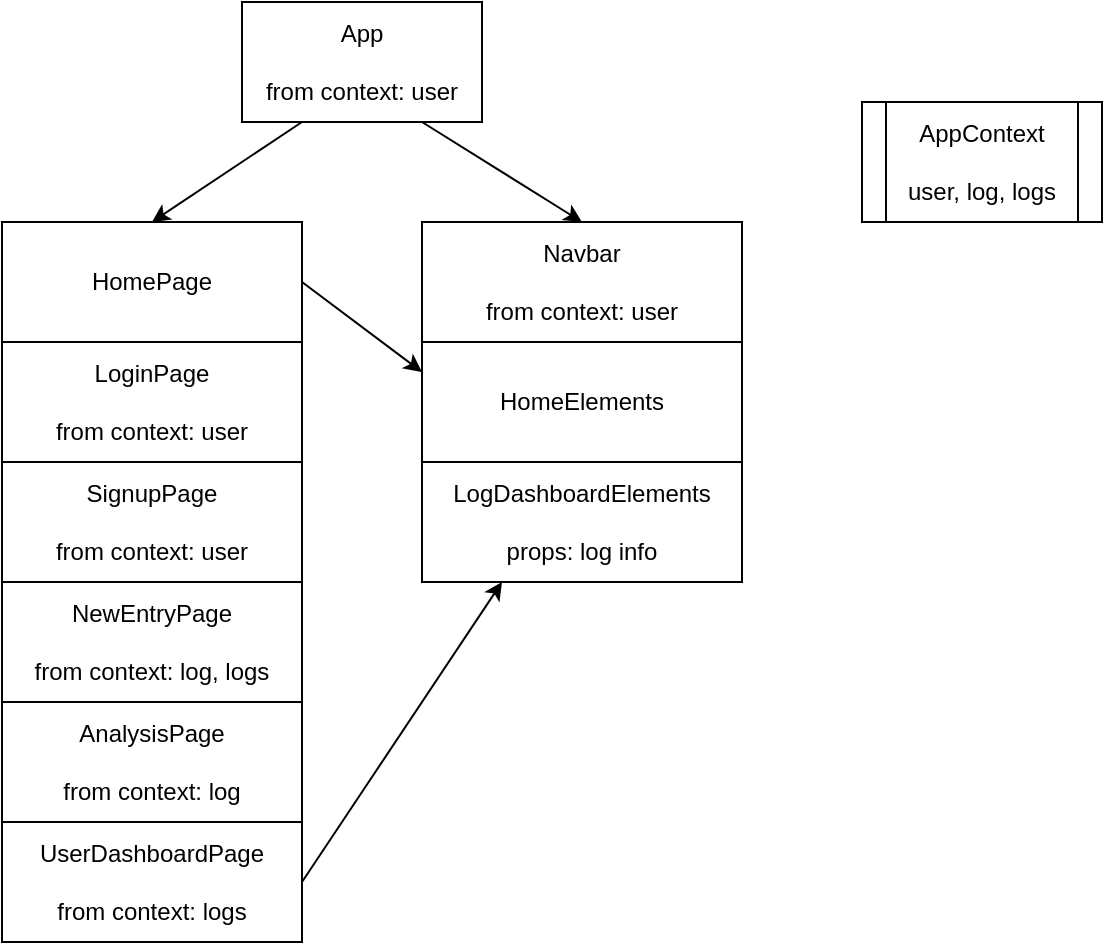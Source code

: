 <mxfile>
    <diagram id="W4tQ65GttU3uXy_WECjE" name="Page-1">
        <mxGraphModel dx="1068" dy="617" grid="1" gridSize="10" guides="1" tooltips="1" connect="1" arrows="1" fold="1" page="1" pageScale="1" pageWidth="850" pageHeight="1100" math="0" shadow="0">
            <root>
                <mxCell id="0"/>
                <mxCell id="1" parent="0"/>
                <mxCell id="14" style="edgeStyle=none;html=1;exitX=0.75;exitY=1;exitDx=0;exitDy=0;entryX=0.5;entryY=0;entryDx=0;entryDy=0;" parent="1" source="2" target="3" edge="1">
                    <mxGeometry relative="1" as="geometry"/>
                </mxCell>
                <mxCell id="15" style="edgeStyle=none;html=1;exitX=0.25;exitY=1;exitDx=0;exitDy=0;entryX=0.5;entryY=0;entryDx=0;entryDy=0;" parent="1" source="2" target="4" edge="1">
                    <mxGeometry relative="1" as="geometry"/>
                </mxCell>
                <mxCell id="2" value="App&lt;br&gt;&lt;br&gt;from context: user" style="rounded=0;whiteSpace=wrap;html=1;" parent="1" vertex="1">
                    <mxGeometry x="240" y="90" width="120" height="60" as="geometry"/>
                </mxCell>
                <mxCell id="3" value="Navbar&lt;br&gt;&lt;br&gt;from context: user" style="rounded=0;whiteSpace=wrap;html=1;" parent="1" vertex="1">
                    <mxGeometry x="330" y="200" width="160" height="60" as="geometry"/>
                </mxCell>
                <mxCell id="13" style="edgeStyle=none;html=1;exitX=1;exitY=0.5;exitDx=0;exitDy=0;entryX=0;entryY=0.25;entryDx=0;entryDy=0;" parent="1" source="4" target="9" edge="1">
                    <mxGeometry relative="1" as="geometry"/>
                </mxCell>
                <mxCell id="4" value="HomePage" style="rounded=0;whiteSpace=wrap;html=1;" parent="1" vertex="1">
                    <mxGeometry x="120" y="200" width="150" height="60" as="geometry"/>
                </mxCell>
                <mxCell id="5" value="NewEntryPage&lt;br&gt;&lt;br&gt;from context: log, logs" style="rounded=0;whiteSpace=wrap;html=1;" parent="1" vertex="1">
                    <mxGeometry x="120" y="380" width="150" height="60" as="geometry"/>
                </mxCell>
                <mxCell id="6" value="AnalysisPage&lt;br&gt;&lt;br&gt;from context: log" style="rounded=0;whiteSpace=wrap;html=1;" parent="1" vertex="1">
                    <mxGeometry x="120" y="440" width="150" height="60" as="geometry"/>
                </mxCell>
                <mxCell id="16" style="edgeStyle=none;html=1;exitX=1;exitY=0.5;exitDx=0;exitDy=0;entryX=0.25;entryY=1;entryDx=0;entryDy=0;" parent="1" source="7" target="12" edge="1">
                    <mxGeometry relative="1" as="geometry"/>
                </mxCell>
                <mxCell id="7" value="UserDashboardPage&lt;br&gt;&lt;br&gt;from context: logs" style="rounded=0;whiteSpace=wrap;html=1;" parent="1" vertex="1">
                    <mxGeometry x="120" y="500" width="150" height="60" as="geometry"/>
                </mxCell>
                <mxCell id="8" value="AppContext&lt;br&gt;&lt;br&gt;user, log, logs" style="shape=process;whiteSpace=wrap;html=1;backgroundOutline=1;" parent="1" vertex="1">
                    <mxGeometry x="550" y="140" width="120" height="60" as="geometry"/>
                </mxCell>
                <mxCell id="9" value="HomeElements" style="rounded=0;whiteSpace=wrap;html=1;" parent="1" vertex="1">
                    <mxGeometry x="330" y="260" width="160" height="60" as="geometry"/>
                </mxCell>
                <mxCell id="10" value="LoginPage&lt;br&gt;&lt;br&gt;from context: user" style="rounded=0;whiteSpace=wrap;html=1;" parent="1" vertex="1">
                    <mxGeometry x="120" y="260" width="150" height="60" as="geometry"/>
                </mxCell>
                <mxCell id="11" value="SignupPage&lt;br&gt;&lt;br&gt;from context: user" style="rounded=0;whiteSpace=wrap;html=1;" parent="1" vertex="1">
                    <mxGeometry x="120" y="320" width="150" height="60" as="geometry"/>
                </mxCell>
                <mxCell id="12" value="LogDashboardElements&lt;br&gt;&lt;br&gt;props: log info" style="rounded=0;whiteSpace=wrap;html=1;" parent="1" vertex="1">
                    <mxGeometry x="330" y="320" width="160" height="60" as="geometry"/>
                </mxCell>
            </root>
        </mxGraphModel>
    </diagram>
</mxfile>
